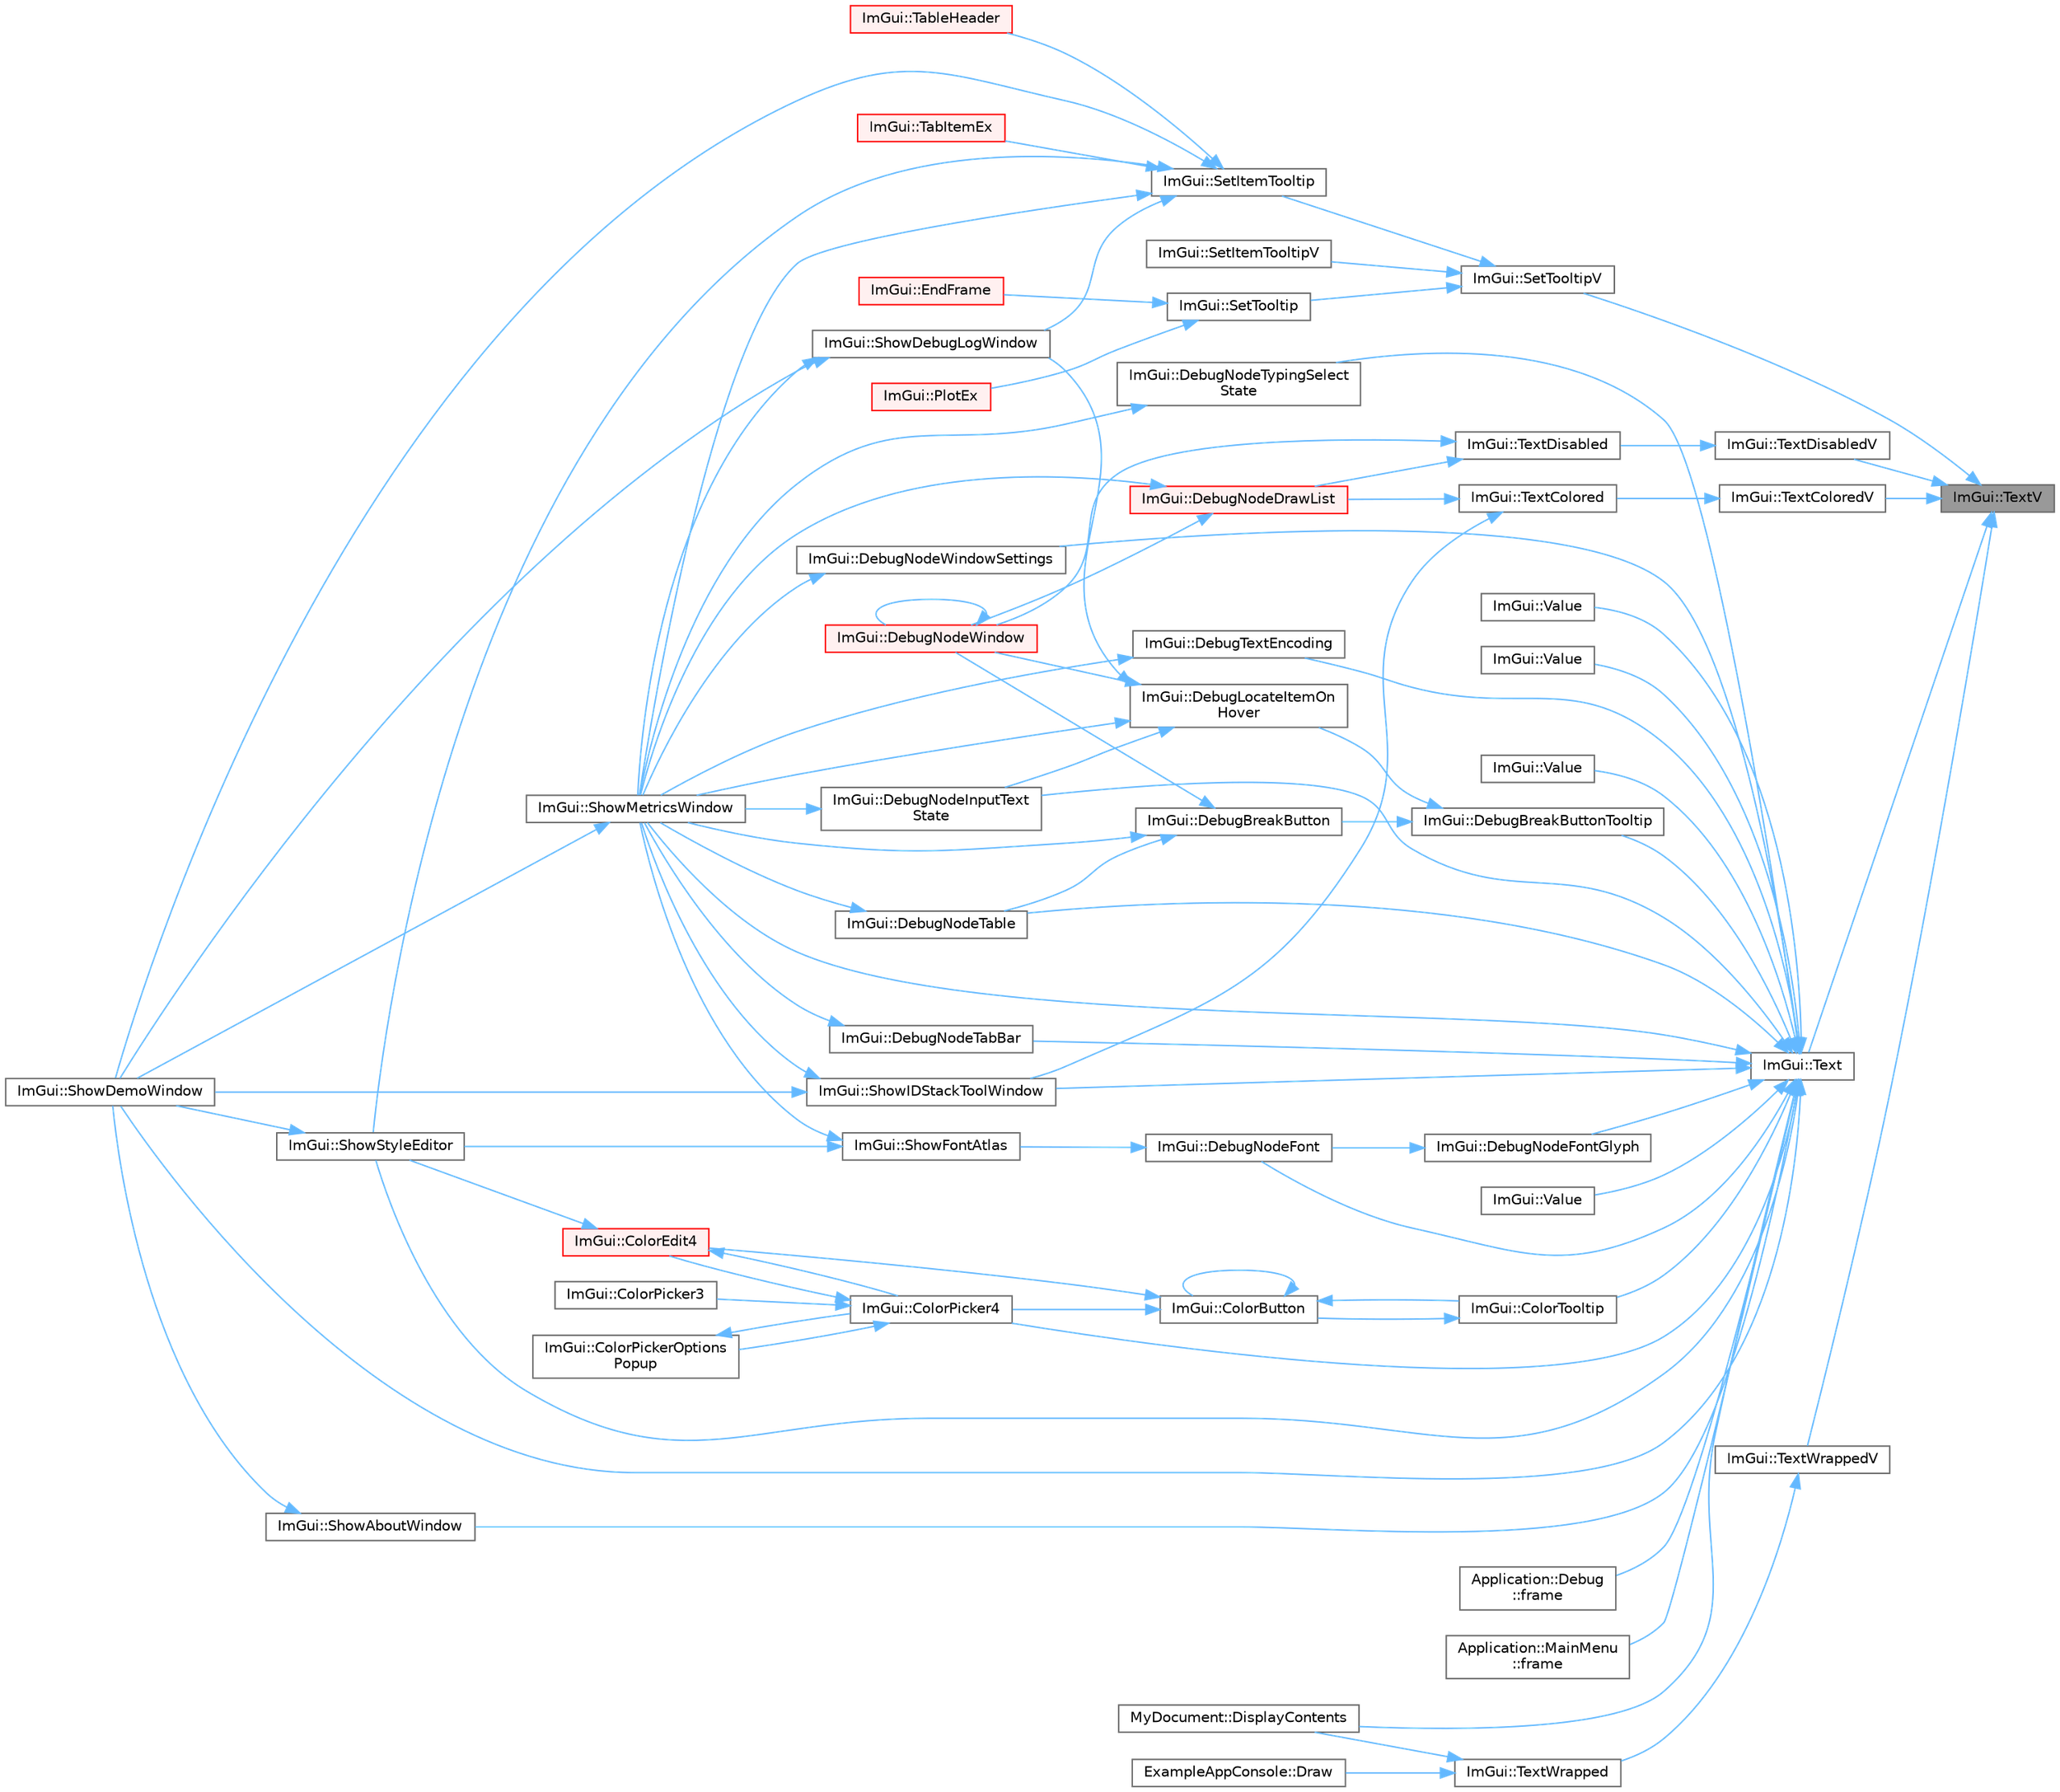 digraph "ImGui::TextV"
{
 // LATEX_PDF_SIZE
  bgcolor="transparent";
  edge [fontname=Helvetica,fontsize=10,labelfontname=Helvetica,labelfontsize=10];
  node [fontname=Helvetica,fontsize=10,shape=box,height=0.2,width=0.4];
  rankdir="RL";
  Node1 [id="Node000001",label="ImGui::TextV",height=0.2,width=0.4,color="gray40", fillcolor="grey60", style="filled", fontcolor="black",tooltip=" "];
  Node1 -> Node2 [id="edge1_Node000001_Node000002",dir="back",color="steelblue1",style="solid",tooltip=" "];
  Node2 [id="Node000002",label="ImGui::SetTooltipV",height=0.2,width=0.4,color="grey40", fillcolor="white", style="filled",URL="$namespace_im_gui.html#a3826acf68fc4a12bb66401575f51d6a2",tooltip=" "];
  Node2 -> Node3 [id="edge2_Node000002_Node000003",dir="back",color="steelblue1",style="solid",tooltip=" "];
  Node3 [id="Node000003",label="ImGui::SetItemTooltip",height=0.2,width=0.4,color="grey40", fillcolor="white", style="filled",URL="$namespace_im_gui.html#a3685a04624f724222fa78824de3a1c63",tooltip=" "];
  Node3 -> Node4 [id="edge3_Node000003_Node000004",dir="back",color="steelblue1",style="solid",tooltip=" "];
  Node4 [id="Node000004",label="ImGui::ShowDebugLogWindow",height=0.2,width=0.4,color="grey40", fillcolor="white", style="filled",URL="$namespace_im_gui.html#af1b39e70cac2e1b9e62dd3c9d154cbd6",tooltip=" "];
  Node4 -> Node5 [id="edge4_Node000004_Node000005",dir="back",color="steelblue1",style="solid",tooltip=" "];
  Node5 [id="Node000005",label="ImGui::ShowDemoWindow",height=0.2,width=0.4,color="grey40", fillcolor="white", style="filled",URL="$namespace_im_gui.html#af95643a0ce4893b9e57c12991922fb18",tooltip=" "];
  Node4 -> Node6 [id="edge5_Node000004_Node000006",dir="back",color="steelblue1",style="solid",tooltip=" "];
  Node6 [id="Node000006",label="ImGui::ShowMetricsWindow",height=0.2,width=0.4,color="grey40", fillcolor="white", style="filled",URL="$namespace_im_gui.html#afe7a28c6eb52fff3cc27d5a698fea4ff",tooltip=" "];
  Node6 -> Node5 [id="edge6_Node000006_Node000005",dir="back",color="steelblue1",style="solid",tooltip=" "];
  Node3 -> Node5 [id="edge7_Node000003_Node000005",dir="back",color="steelblue1",style="solid",tooltip=" "];
  Node3 -> Node6 [id="edge8_Node000003_Node000006",dir="back",color="steelblue1",style="solid",tooltip=" "];
  Node3 -> Node7 [id="edge9_Node000003_Node000007",dir="back",color="steelblue1",style="solid",tooltip=" "];
  Node7 [id="Node000007",label="ImGui::ShowStyleEditor",height=0.2,width=0.4,color="grey40", fillcolor="white", style="filled",URL="$namespace_im_gui.html#ab2eb3dec78d054fe3feab1c091ec5de5",tooltip=" "];
  Node7 -> Node5 [id="edge10_Node000007_Node000005",dir="back",color="steelblue1",style="solid",tooltip=" "];
  Node3 -> Node8 [id="edge11_Node000003_Node000008",dir="back",color="steelblue1",style="solid",tooltip=" "];
  Node8 [id="Node000008",label="ImGui::TabItemEx",height=0.2,width=0.4,color="red", fillcolor="#FFF0F0", style="filled",URL="$namespace_im_gui.html#a4e0986fc689e7855cd9a9099dc87dac5",tooltip=" "];
  Node3 -> Node11 [id="edge12_Node000003_Node000011",dir="back",color="steelblue1",style="solid",tooltip=" "];
  Node11 [id="Node000011",label="ImGui::TableHeader",height=0.2,width=0.4,color="red", fillcolor="#FFF0F0", style="filled",URL="$namespace_im_gui.html#ae51bc07bc518779f58def3c0e2d0045c",tooltip=" "];
  Node2 -> Node15 [id="edge13_Node000002_Node000015",dir="back",color="steelblue1",style="solid",tooltip=" "];
  Node15 [id="Node000015",label="ImGui::SetItemTooltipV",height=0.2,width=0.4,color="grey40", fillcolor="white", style="filled",URL="$namespace_im_gui.html#a7729dc27e2807c6e2f6dc91fb7fc9d6a",tooltip=" "];
  Node2 -> Node16 [id="edge14_Node000002_Node000016",dir="back",color="steelblue1",style="solid",tooltip=" "];
  Node16 [id="Node000016",label="ImGui::SetTooltip",height=0.2,width=0.4,color="grey40", fillcolor="white", style="filled",URL="$namespace_im_gui.html#a313073fa01b8a9791f241ef93091ce92",tooltip=" "];
  Node16 -> Node17 [id="edge15_Node000016_Node000017",dir="back",color="steelblue1",style="solid",tooltip=" "];
  Node17 [id="Node000017",label="ImGui::EndFrame",height=0.2,width=0.4,color="red", fillcolor="#FFF0F0", style="filled",URL="$namespace_im_gui.html#a246c37da45e88a12ade440a0feacb4ee",tooltip=" "];
  Node16 -> Node20 [id="edge16_Node000016_Node000020",dir="back",color="steelblue1",style="solid",tooltip=" "];
  Node20 [id="Node000020",label="ImGui::PlotEx",height=0.2,width=0.4,color="red", fillcolor="#FFF0F0", style="filled",URL="$namespace_im_gui.html#afb3147b9a00e396e0b11a1bfe24b8f42",tooltip=" "];
  Node1 -> Node25 [id="edge17_Node000001_Node000025",dir="back",color="steelblue1",style="solid",tooltip=" "];
  Node25 [id="Node000025",label="ImGui::Text",height=0.2,width=0.4,color="grey40", fillcolor="white", style="filled",URL="$namespace_im_gui.html#a9e7b83611fe441d54fad2effb4bf4965",tooltip=" "];
  Node25 -> Node26 [id="edge18_Node000025_Node000026",dir="back",color="steelblue1",style="solid",tooltip=" "];
  Node26 [id="Node000026",label="ImGui::ColorPicker4",height=0.2,width=0.4,color="grey40", fillcolor="white", style="filled",URL="$namespace_im_gui.html#a3d5aae9e0a14aa051d5a799abbe97b32",tooltip=" "];
  Node26 -> Node27 [id="edge19_Node000026_Node000027",dir="back",color="steelblue1",style="solid",tooltip=" "];
  Node27 [id="Node000027",label="ImGui::ColorEdit4",height=0.2,width=0.4,color="red", fillcolor="#FFF0F0", style="filled",URL="$namespace_im_gui.html#ac3f45e2aa0b1d591cc8a2cdf8b566a45",tooltip=" "];
  Node27 -> Node26 [id="edge20_Node000027_Node000026",dir="back",color="steelblue1",style="solid",tooltip=" "];
  Node27 -> Node7 [id="edge21_Node000027_Node000007",dir="back",color="steelblue1",style="solid",tooltip=" "];
  Node26 -> Node30 [id="edge22_Node000026_Node000030",dir="back",color="steelblue1",style="solid",tooltip=" "];
  Node30 [id="Node000030",label="ImGui::ColorPicker3",height=0.2,width=0.4,color="grey40", fillcolor="white", style="filled",URL="$namespace_im_gui.html#a2a2a98cb9a17b18702be6b954670b388",tooltip=" "];
  Node26 -> Node31 [id="edge23_Node000026_Node000031",dir="back",color="steelblue1",style="solid",tooltip=" "];
  Node31 [id="Node000031",label="ImGui::ColorPickerOptions\lPopup",height=0.2,width=0.4,color="grey40", fillcolor="white", style="filled",URL="$namespace_im_gui.html#a6d112eeb6d8ffdebbc9d9a8c66babbee",tooltip=" "];
  Node31 -> Node26 [id="edge24_Node000031_Node000026",dir="back",color="steelblue1",style="solid",tooltip=" "];
  Node25 -> Node32 [id="edge25_Node000025_Node000032",dir="back",color="steelblue1",style="solid",tooltip=" "];
  Node32 [id="Node000032",label="ImGui::ColorTooltip",height=0.2,width=0.4,color="grey40", fillcolor="white", style="filled",URL="$namespace_im_gui.html#afad90b366b6471e3b13175c0ebeb26c8",tooltip=" "];
  Node32 -> Node33 [id="edge26_Node000032_Node000033",dir="back",color="steelblue1",style="solid",tooltip=" "];
  Node33 [id="Node000033",label="ImGui::ColorButton",height=0.2,width=0.4,color="grey40", fillcolor="white", style="filled",URL="$namespace_im_gui.html#ae2d7c8f37726810753d71d480f0af7f0",tooltip=" "];
  Node33 -> Node33 [id="edge27_Node000033_Node000033",dir="back",color="steelblue1",style="solid",tooltip=" "];
  Node33 -> Node27 [id="edge28_Node000033_Node000027",dir="back",color="steelblue1",style="solid",tooltip=" "];
  Node33 -> Node26 [id="edge29_Node000033_Node000026",dir="back",color="steelblue1",style="solid",tooltip=" "];
  Node33 -> Node32 [id="edge30_Node000033_Node000032",dir="back",color="steelblue1",style="solid",tooltip=" "];
  Node25 -> Node34 [id="edge31_Node000025_Node000034",dir="back",color="steelblue1",style="solid",tooltip=" "];
  Node34 [id="Node000034",label="ImGui::DebugBreakButtonTooltip",height=0.2,width=0.4,color="grey40", fillcolor="white", style="filled",URL="$namespace_im_gui.html#a6f2a211be11756216a881936bc6d9aab",tooltip=" "];
  Node34 -> Node35 [id="edge32_Node000034_Node000035",dir="back",color="steelblue1",style="solid",tooltip=" "];
  Node35 [id="Node000035",label="ImGui::DebugBreakButton",height=0.2,width=0.4,color="grey40", fillcolor="white", style="filled",URL="$namespace_im_gui.html#ac2e737b701b4d252a54006a4c4214928",tooltip=" "];
  Node35 -> Node36 [id="edge33_Node000035_Node000036",dir="back",color="steelblue1",style="solid",tooltip=" "];
  Node36 [id="Node000036",label="ImGui::DebugNodeTable",height=0.2,width=0.4,color="grey40", fillcolor="white", style="filled",URL="$namespace_im_gui.html#ae944ffc599add73d6f3220165475ffd8",tooltip=" "];
  Node36 -> Node6 [id="edge34_Node000036_Node000006",dir="back",color="steelblue1",style="solid",tooltip=" "];
  Node35 -> Node37 [id="edge35_Node000035_Node000037",dir="back",color="steelblue1",style="solid",tooltip=" "];
  Node37 [id="Node000037",label="ImGui::DebugNodeWindow",height=0.2,width=0.4,color="red", fillcolor="#FFF0F0", style="filled",URL="$namespace_im_gui.html#afcb602554925c5409977f0fb39f77e5d",tooltip=" "];
  Node37 -> Node37 [id="edge36_Node000037_Node000037",dir="back",color="steelblue1",style="solid",tooltip=" "];
  Node35 -> Node6 [id="edge37_Node000035_Node000006",dir="back",color="steelblue1",style="solid",tooltip=" "];
  Node34 -> Node40 [id="edge38_Node000034_Node000040",dir="back",color="steelblue1",style="solid",tooltip=" "];
  Node40 [id="Node000040",label="ImGui::DebugLocateItemOn\lHover",height=0.2,width=0.4,color="grey40", fillcolor="white", style="filled",URL="$namespace_im_gui.html#a76cc1722d10c66a7d5bb7e794487a0aa",tooltip=" "];
  Node40 -> Node41 [id="edge39_Node000040_Node000041",dir="back",color="steelblue1",style="solid",tooltip=" "];
  Node41 [id="Node000041",label="ImGui::DebugNodeInputText\lState",height=0.2,width=0.4,color="grey40", fillcolor="white", style="filled",URL="$namespace_im_gui.html#ab85df47e899ab32dbdd5089f40e3802f",tooltip=" "];
  Node41 -> Node6 [id="edge40_Node000041_Node000006",dir="back",color="steelblue1",style="solid",tooltip=" "];
  Node40 -> Node37 [id="edge41_Node000040_Node000037",dir="back",color="steelblue1",style="solid",tooltip=" "];
  Node40 -> Node4 [id="edge42_Node000040_Node000004",dir="back",color="steelblue1",style="solid",tooltip=" "];
  Node40 -> Node6 [id="edge43_Node000040_Node000006",dir="back",color="steelblue1",style="solid",tooltip=" "];
  Node25 -> Node42 [id="edge44_Node000025_Node000042",dir="back",color="steelblue1",style="solid",tooltip=" "];
  Node42 [id="Node000042",label="ImGui::DebugNodeFont",height=0.2,width=0.4,color="grey40", fillcolor="white", style="filled",URL="$namespace_im_gui.html#ae0207d60728f7e6a47dbcd1d7d84e3cb",tooltip=" "];
  Node42 -> Node43 [id="edge45_Node000042_Node000043",dir="back",color="steelblue1",style="solid",tooltip=" "];
  Node43 [id="Node000043",label="ImGui::ShowFontAtlas",height=0.2,width=0.4,color="grey40", fillcolor="white", style="filled",URL="$namespace_im_gui.html#acab51ec2b39577845309f24535381038",tooltip=" "];
  Node43 -> Node6 [id="edge46_Node000043_Node000006",dir="back",color="steelblue1",style="solid",tooltip=" "];
  Node43 -> Node7 [id="edge47_Node000043_Node000007",dir="back",color="steelblue1",style="solid",tooltip=" "];
  Node25 -> Node44 [id="edge48_Node000025_Node000044",dir="back",color="steelblue1",style="solid",tooltip=" "];
  Node44 [id="Node000044",label="ImGui::DebugNodeFontGlyph",height=0.2,width=0.4,color="grey40", fillcolor="white", style="filled",URL="$namespace_im_gui.html#ad57d7756b61feecb86a3f25dc2a526f3",tooltip=" "];
  Node44 -> Node42 [id="edge49_Node000044_Node000042",dir="back",color="steelblue1",style="solid",tooltip=" "];
  Node25 -> Node41 [id="edge50_Node000025_Node000041",dir="back",color="steelblue1",style="solid",tooltip=" "];
  Node25 -> Node45 [id="edge51_Node000025_Node000045",dir="back",color="steelblue1",style="solid",tooltip=" "];
  Node45 [id="Node000045",label="ImGui::DebugNodeTabBar",height=0.2,width=0.4,color="grey40", fillcolor="white", style="filled",URL="$namespace_im_gui.html#ac5f1a2b50c26c83d3df78d94e95f0bd0",tooltip=" "];
  Node45 -> Node6 [id="edge52_Node000045_Node000006",dir="back",color="steelblue1",style="solid",tooltip=" "];
  Node25 -> Node36 [id="edge53_Node000025_Node000036",dir="back",color="steelblue1",style="solid",tooltip=" "];
  Node25 -> Node46 [id="edge54_Node000025_Node000046",dir="back",color="steelblue1",style="solid",tooltip=" "];
  Node46 [id="Node000046",label="ImGui::DebugNodeTypingSelect\lState",height=0.2,width=0.4,color="grey40", fillcolor="white", style="filled",URL="$namespace_im_gui.html#a1a1cf844de2c29d4221fefd7553bc6fa",tooltip=" "];
  Node46 -> Node6 [id="edge55_Node000046_Node000006",dir="back",color="steelblue1",style="solid",tooltip=" "];
  Node25 -> Node47 [id="edge56_Node000025_Node000047",dir="back",color="steelblue1",style="solid",tooltip=" "];
  Node47 [id="Node000047",label="ImGui::DebugNodeWindowSettings",height=0.2,width=0.4,color="grey40", fillcolor="white", style="filled",URL="$namespace_im_gui.html#ad843ddd00b2e6f8182c2bac52bcd9bdc",tooltip=" "];
  Node47 -> Node6 [id="edge57_Node000047_Node000006",dir="back",color="steelblue1",style="solid",tooltip=" "];
  Node25 -> Node13 [id="edge58_Node000025_Node000013",dir="back",color="steelblue1",style="solid",tooltip=" "];
  Node13 [id="Node000013",label="ImGui::DebugTextEncoding",height=0.2,width=0.4,color="grey40", fillcolor="white", style="filled",URL="$namespace_im_gui.html#a326f0badd138d1dea078a31b0e8dd685",tooltip=" "];
  Node13 -> Node6 [id="edge59_Node000013_Node000006",dir="back",color="steelblue1",style="solid",tooltip=" "];
  Node25 -> Node29 [id="edge60_Node000025_Node000029",dir="back",color="steelblue1",style="solid",tooltip=" "];
  Node29 [id="Node000029",label="MyDocument::DisplayContents",height=0.2,width=0.4,color="grey40", fillcolor="white", style="filled",URL="$struct_my_document.html#aa51e0b8e6c95b7109a507603599c05d9",tooltip=" "];
  Node25 -> Node48 [id="edge61_Node000025_Node000048",dir="back",color="steelblue1",style="solid",tooltip=" "];
  Node48 [id="Node000048",label="Application::Debug\l::frame",height=0.2,width=0.4,color="grey40", fillcolor="white", style="filled",URL="$class_application_1_1_debug.html#a26339829cae3b768474358c34eb8ab23",tooltip=" "];
  Node25 -> Node49 [id="edge62_Node000025_Node000049",dir="back",color="steelblue1",style="solid",tooltip=" "];
  Node49 [id="Node000049",label="Application::MainMenu\l::frame",height=0.2,width=0.4,color="grey40", fillcolor="white", style="filled",URL="$class_application_1_1_main_menu.html#a868fe54ddb269b9ab03f0d7d068dd698",tooltip=" "];
  Node25 -> Node50 [id="edge63_Node000025_Node000050",dir="back",color="steelblue1",style="solid",tooltip=" "];
  Node50 [id="Node000050",label="ImGui::ShowAboutWindow",height=0.2,width=0.4,color="grey40", fillcolor="white", style="filled",URL="$namespace_im_gui.html#ac297462e33309d0540fa459bccdc9304",tooltip=" "];
  Node50 -> Node5 [id="edge64_Node000050_Node000005",dir="back",color="steelblue1",style="solid",tooltip=" "];
  Node25 -> Node5 [id="edge65_Node000025_Node000005",dir="back",color="steelblue1",style="solid",tooltip=" "];
  Node25 -> Node14 [id="edge66_Node000025_Node000014",dir="back",color="steelblue1",style="solid",tooltip=" "];
  Node14 [id="Node000014",label="ImGui::ShowIDStackToolWindow",height=0.2,width=0.4,color="grey40", fillcolor="white", style="filled",URL="$namespace_im_gui.html#ab4a87bf4a874a8e5872b60b4a9b1d99e",tooltip=" "];
  Node14 -> Node5 [id="edge67_Node000014_Node000005",dir="back",color="steelblue1",style="solid",tooltip=" "];
  Node14 -> Node6 [id="edge68_Node000014_Node000006",dir="back",color="steelblue1",style="solid",tooltip=" "];
  Node25 -> Node6 [id="edge69_Node000025_Node000006",dir="back",color="steelblue1",style="solid",tooltip=" "];
  Node25 -> Node7 [id="edge70_Node000025_Node000007",dir="back",color="steelblue1",style="solid",tooltip=" "];
  Node25 -> Node51 [id="edge71_Node000025_Node000051",dir="back",color="steelblue1",style="solid",tooltip=" "];
  Node51 [id="Node000051",label="ImGui::Value",height=0.2,width=0.4,color="grey40", fillcolor="white", style="filled",URL="$namespace_im_gui.html#a1b3324308e43eeded5c3599fa0f03e85",tooltip=" "];
  Node25 -> Node52 [id="edge72_Node000025_Node000052",dir="back",color="steelblue1",style="solid",tooltip=" "];
  Node52 [id="Node000052",label="ImGui::Value",height=0.2,width=0.4,color="grey40", fillcolor="white", style="filled",URL="$namespace_im_gui.html#a0c8b87438082a1d0a46ae2a76090ca16",tooltip=" "];
  Node25 -> Node53 [id="edge73_Node000025_Node000053",dir="back",color="steelblue1",style="solid",tooltip=" "];
  Node53 [id="Node000053",label="ImGui::Value",height=0.2,width=0.4,color="grey40", fillcolor="white", style="filled",URL="$namespace_im_gui.html#a654ceb70f2dd1598f88861f54764ee08",tooltip=" "];
  Node25 -> Node54 [id="edge74_Node000025_Node000054",dir="back",color="steelblue1",style="solid",tooltip=" "];
  Node54 [id="Node000054",label="ImGui::Value",height=0.2,width=0.4,color="grey40", fillcolor="white", style="filled",URL="$namespace_im_gui.html#aec80a3e35bf7c1ff5704334e5a3ebd5a",tooltip=" "];
  Node1 -> Node55 [id="edge75_Node000001_Node000055",dir="back",color="steelblue1",style="solid",tooltip=" "];
  Node55 [id="Node000055",label="ImGui::TextColoredV",height=0.2,width=0.4,color="grey40", fillcolor="white", style="filled",URL="$namespace_im_gui.html#a87c24ece994188a7145d8feecb4439ed",tooltip=" "];
  Node55 -> Node56 [id="edge76_Node000055_Node000056",dir="back",color="steelblue1",style="solid",tooltip=" "];
  Node56 [id="Node000056",label="ImGui::TextColored",height=0.2,width=0.4,color="grey40", fillcolor="white", style="filled",URL="$namespace_im_gui.html#a36ab8fcad68b26863d6e910755de04c2",tooltip=" "];
  Node56 -> Node57 [id="edge77_Node000056_Node000057",dir="back",color="steelblue1",style="solid",tooltip=" "];
  Node57 [id="Node000057",label="ImGui::DebugNodeDrawList",height=0.2,width=0.4,color="red", fillcolor="#FFF0F0", style="filled",URL="$namespace_im_gui.html#af7b5e35566da44ac1ea8a7e1b9d9d574",tooltip=" "];
  Node57 -> Node37 [id="edge78_Node000057_Node000037",dir="back",color="steelblue1",style="solid",tooltip=" "];
  Node57 -> Node6 [id="edge79_Node000057_Node000006",dir="back",color="steelblue1",style="solid",tooltip=" "];
  Node56 -> Node14 [id="edge80_Node000056_Node000014",dir="back",color="steelblue1",style="solid",tooltip=" "];
  Node1 -> Node59 [id="edge81_Node000001_Node000059",dir="back",color="steelblue1",style="solid",tooltip=" "];
  Node59 [id="Node000059",label="ImGui::TextDisabledV",height=0.2,width=0.4,color="grey40", fillcolor="white", style="filled",URL="$namespace_im_gui.html#a5b128d4f12d7e33e95fb9cef7dce027e",tooltip=" "];
  Node59 -> Node60 [id="edge82_Node000059_Node000060",dir="back",color="steelblue1",style="solid",tooltip=" "];
  Node60 [id="Node000060",label="ImGui::TextDisabled",height=0.2,width=0.4,color="grey40", fillcolor="white", style="filled",URL="$namespace_im_gui.html#aa96bf14c5fa288e106820aeb4ba7fcb6",tooltip=" "];
  Node60 -> Node57 [id="edge83_Node000060_Node000057",dir="back",color="steelblue1",style="solid",tooltip=" "];
  Node60 -> Node37 [id="edge84_Node000060_Node000037",dir="back",color="steelblue1",style="solid",tooltip=" "];
  Node1 -> Node61 [id="edge85_Node000001_Node000061",dir="back",color="steelblue1",style="solid",tooltip=" "];
  Node61 [id="Node000061",label="ImGui::TextWrappedV",height=0.2,width=0.4,color="grey40", fillcolor="white", style="filled",URL="$namespace_im_gui.html#a9019a388cd0c410bcb3d3ae63a008123",tooltip=" "];
  Node61 -> Node62 [id="edge86_Node000061_Node000062",dir="back",color="steelblue1",style="solid",tooltip=" "];
  Node62 [id="Node000062",label="ImGui::TextWrapped",height=0.2,width=0.4,color="grey40", fillcolor="white", style="filled",URL="$namespace_im_gui.html#ad57bb15c599e73b2ccc7c0f7de6e5823",tooltip=" "];
  Node62 -> Node29 [id="edge87_Node000062_Node000029",dir="back",color="steelblue1",style="solid",tooltip=" "];
  Node62 -> Node63 [id="edge88_Node000062_Node000063",dir="back",color="steelblue1",style="solid",tooltip=" "];
  Node63 [id="Node000063",label="ExampleAppConsole::Draw",height=0.2,width=0.4,color="grey40", fillcolor="white", style="filled",URL="$struct_example_app_console.html#a0518a09c7e8648dd52c7c06df19ac17a",tooltip=" "];
}
